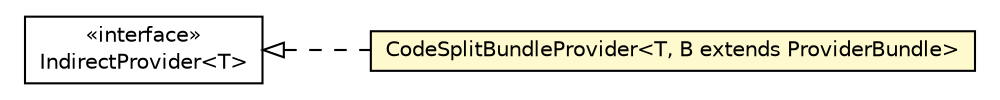#!/usr/local/bin/dot
#
# Class diagram 
# Generated by UMLGraph version R5_6-24-gf6e263 (http://www.umlgraph.org/)
#

digraph G {
	edge [fontname="Helvetica",fontsize=10,labelfontname="Helvetica",labelfontsize=10];
	node [fontname="Helvetica",fontsize=10,shape=plaintext];
	nodesep=0.25;
	ranksep=0.5;
	rankdir=LR;
	// com.gwtplatform.common.client.IndirectProvider<T>
	c137830 [label=<<table title="com.gwtplatform.common.client.IndirectProvider" border="0" cellborder="1" cellspacing="0" cellpadding="2" port="p" href="./IndirectProvider.html">
		<tr><td><table border="0" cellspacing="0" cellpadding="1">
<tr><td align="center" balign="center"> &#171;interface&#187; </td></tr>
<tr><td align="center" balign="center"> IndirectProvider&lt;T&gt; </td></tr>
		</table></td></tr>
		</table>>, URL="./IndirectProvider.html", fontname="Helvetica", fontcolor="black", fontsize=10.0];
	// com.gwtplatform.common.client.CodeSplitBundleProvider<T, B extends com.gwtplatform.common.client.ProviderBundle>
	c137832 [label=<<table title="com.gwtplatform.common.client.CodeSplitBundleProvider" border="0" cellborder="1" cellspacing="0" cellpadding="2" port="p" bgcolor="lemonChiffon" href="./CodeSplitBundleProvider.html">
		<tr><td><table border="0" cellspacing="0" cellpadding="1">
<tr><td align="center" balign="center"> CodeSplitBundleProvider&lt;T, B extends ProviderBundle&gt; </td></tr>
		</table></td></tr>
		</table>>, URL="./CodeSplitBundleProvider.html", fontname="Helvetica", fontcolor="black", fontsize=10.0];
	//com.gwtplatform.common.client.CodeSplitBundleProvider<T, B extends com.gwtplatform.common.client.ProviderBundle> implements com.gwtplatform.common.client.IndirectProvider<T>
	c137830:p -> c137832:p [dir=back,arrowtail=empty,style=dashed];
}

